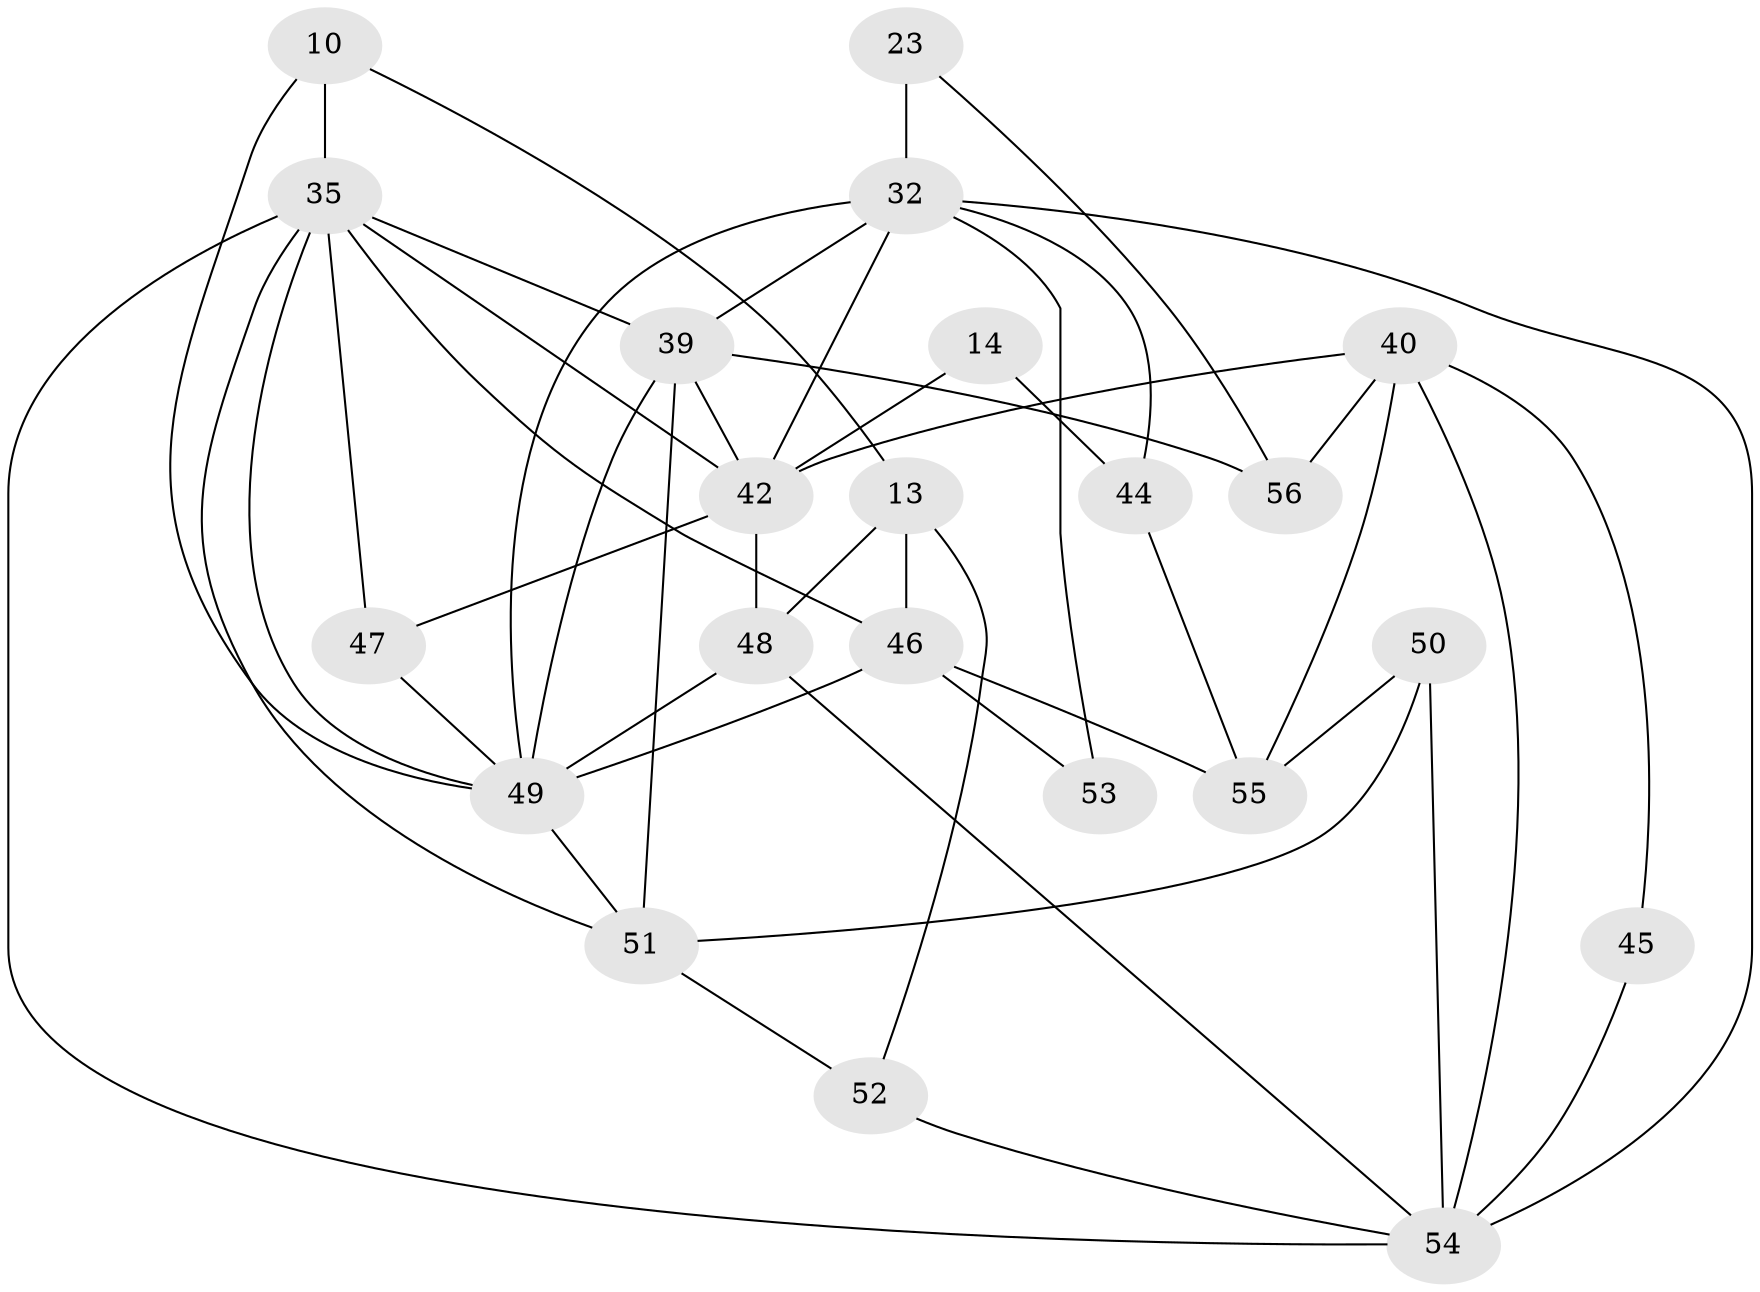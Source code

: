 // original degree distribution, {3: 0.2857142857142857, 6: 0.14285714285714285, 2: 0.125, 5: 0.14285714285714285, 4: 0.26785714285714285, 7: 0.03571428571428571}
// Generated by graph-tools (version 1.1) at 2025/53/03/04/25 21:53:01]
// undirected, 22 vertices, 48 edges
graph export_dot {
graph [start="1"]
  node [color=gray90,style=filled];
  10;
  13;
  14;
  23;
  32 [super="+17"];
  35 [super="+29+4"];
  39 [super="+21+22+30"];
  40 [super="+19"];
  42 [super="+41"];
  44 [super="+7"];
  45;
  46 [super="+18+15"];
  47 [super="+3+25"];
  48 [super="+28"];
  49 [super="+33+31+37"];
  50;
  51 [super="+38+34"];
  52 [super="+27"];
  53;
  54 [super="+20+43"];
  55 [super="+36"];
  56;
  10 -- 35;
  10 -- 13;
  10 -- 49;
  13 -- 48 [weight=2];
  13 -- 46;
  13 -- 52;
  14 -- 42 [weight=2];
  14 -- 44;
  23 -- 56;
  23 -- 32 [weight=2];
  32 -- 42;
  32 -- 53;
  32 -- 44;
  32 -- 39 [weight=2];
  32 -- 54 [weight=2];
  32 -- 49 [weight=3];
  35 -- 42 [weight=2];
  35 -- 54 [weight=2];
  35 -- 39 [weight=2];
  35 -- 47 [weight=2];
  35 -- 46;
  35 -- 51;
  35 -- 49;
  39 -- 56 [weight=2];
  39 -- 42 [weight=2];
  39 -- 49;
  39 -- 51 [weight=3];
  40 -- 45;
  40 -- 55 [weight=2];
  40 -- 42;
  40 -- 56;
  40 -- 54;
  42 -- 48;
  42 -- 47 [weight=3];
  44 -- 55;
  45 -- 54;
  46 -- 49 [weight=6];
  46 -- 53;
  46 -- 55;
  47 -- 49 [weight=3];
  48 -- 49;
  48 -- 54;
  49 -- 51 [weight=3];
  50 -- 55;
  50 -- 54;
  50 -- 51;
  51 -- 52;
  52 -- 54;
}
